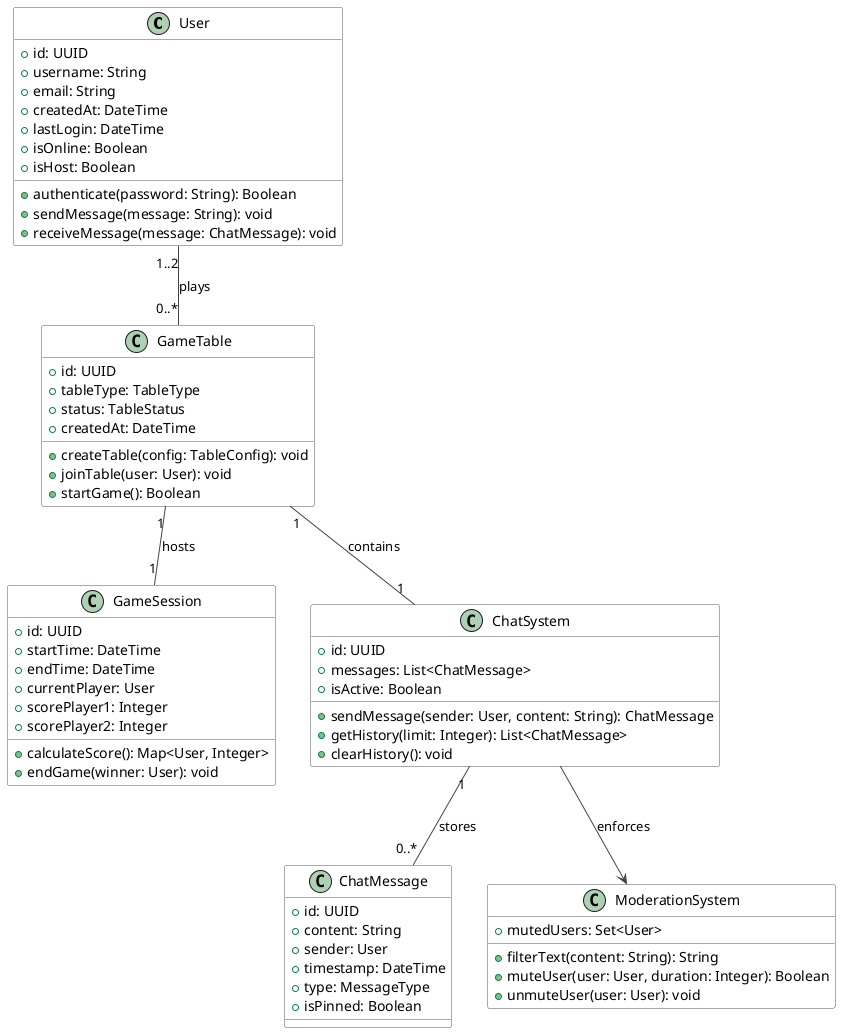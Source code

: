 @startuml
skinparam class {
  BackgroundColor White
  ArrowColor #444
  BorderColor #555
}

class User {
  + id: UUID
  + username: String
  + email: String
  + createdAt: DateTime
  + lastLogin: DateTime
  + isOnline: Boolean
  + isHost: Boolean
  + authenticate(password: String): Boolean
  + sendMessage(message: String): void
  + receiveMessage(message: ChatMessage): void
}

class GameTable {
  + id: UUID
  + tableType: TableType
  + status: TableStatus
  + createdAt: DateTime
  + createTable(config: TableConfig): void
  + joinTable(user: User): void
  + startGame(): Boolean
}

class GameSession {
  + id: UUID
  + startTime: DateTime
  + endTime: DateTime
  + currentPlayer: User
  + scorePlayer1: Integer
  + scorePlayer2: Integer
  + calculateScore(): Map<User, Integer>
  + endGame(winner: User): void
}

class ChatSystem {
  + id: UUID
  + messages: List<ChatMessage>
  + isActive: Boolean
  + sendMessage(sender: User, content: String): ChatMessage
  + getHistory(limit: Integer): List<ChatMessage>
  + clearHistory(): void
}

class ChatMessage {
  + id: UUID
  + content: String
  + sender: User
  + timestamp: DateTime
  + type: MessageType
  + isPinned: Boolean
}

class ModerationSystem {
  + mutedUsers: Set<User>
  + filterText(content: String): String
  + muteUser(user: User, duration: Integer): Boolean
  + unmuteUser(user: User): void
}

User "1..2" -- "0..*" GameTable : plays
GameTable "1" -- "1" GameSession : hosts
GameTable "1" -- "1" ChatSystem : contains
ChatSystem "1" -- "0..*" ChatMessage : stores
ChatSystem --> ModerationSystem : enforces
@enduml